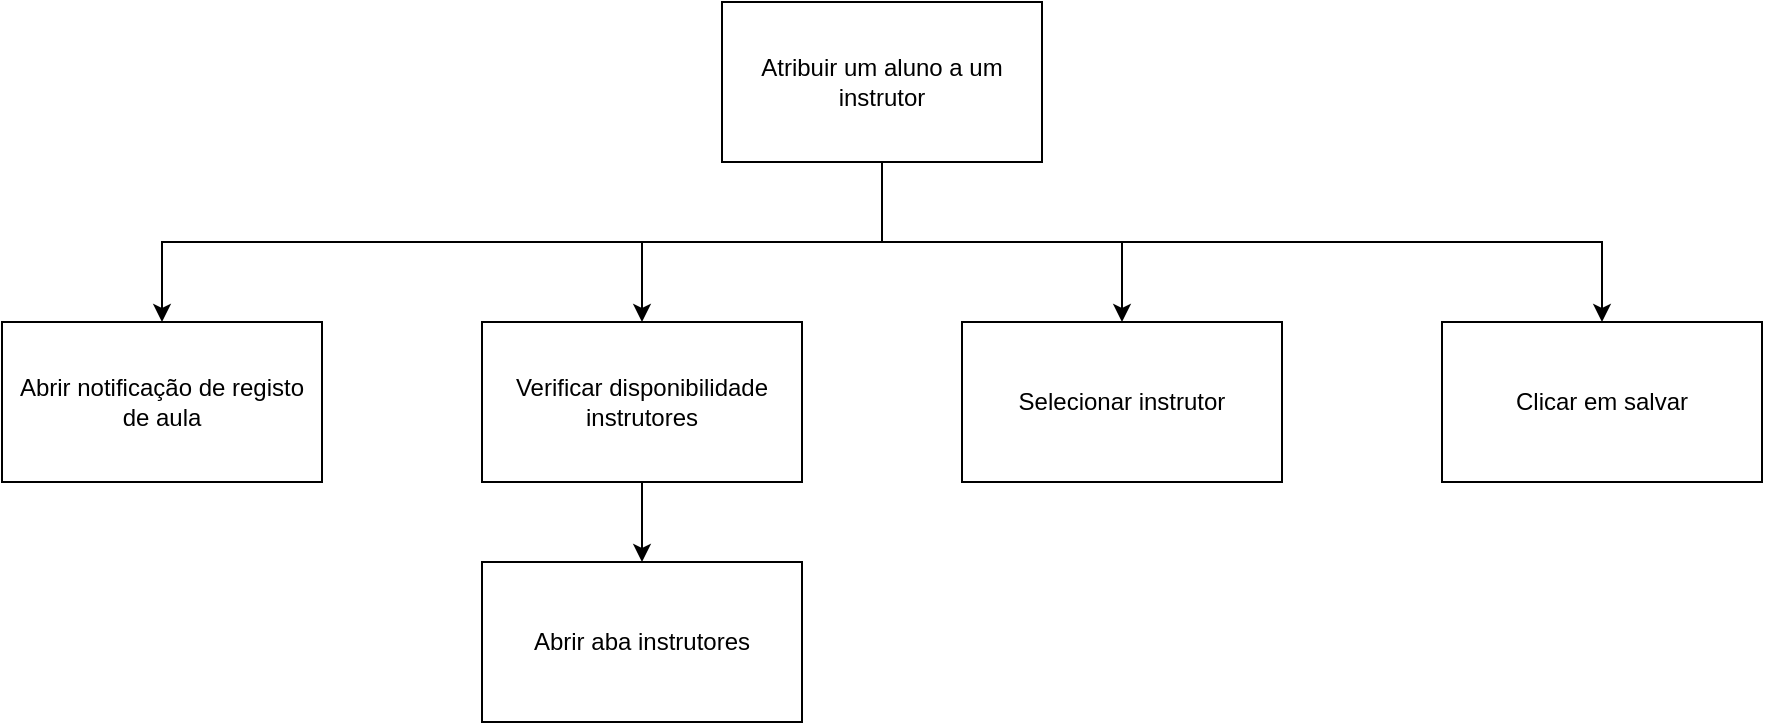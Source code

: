 <mxfile version="26.0.16">
  <diagram name="Página-1" id="AIR26q5ND35T9syDeKv0">
    <mxGraphModel dx="1050" dy="780" grid="1" gridSize="10" guides="1" tooltips="1" connect="1" arrows="1" fold="1" page="1" pageScale="1" pageWidth="827" pageHeight="1169" math="0" shadow="0">
      <root>
        <mxCell id="0" />
        <mxCell id="1" parent="0" />
        <mxCell id="ylM8UsR_lH6cDbZCqoQE-8" style="edgeStyle=orthogonalEdgeStyle;rounded=0;orthogonalLoop=1;jettySize=auto;html=1;exitX=0.5;exitY=1;exitDx=0;exitDy=0;entryX=0.5;entryY=0;entryDx=0;entryDy=0;" edge="1" parent="1" source="ylM8UsR_lH6cDbZCqoQE-1" target="ylM8UsR_lH6cDbZCqoQE-2">
          <mxGeometry relative="1" as="geometry">
            <mxPoint x="70" y="180" as="targetPoint" />
          </mxGeometry>
        </mxCell>
        <mxCell id="ylM8UsR_lH6cDbZCqoQE-9" style="edgeStyle=orthogonalEdgeStyle;rounded=0;orthogonalLoop=1;jettySize=auto;html=1;exitX=0.5;exitY=1;exitDx=0;exitDy=0;entryX=0.5;entryY=0;entryDx=0;entryDy=0;" edge="1" parent="1" source="ylM8UsR_lH6cDbZCqoQE-1" target="ylM8UsR_lH6cDbZCqoQE-3">
          <mxGeometry relative="1" as="geometry" />
        </mxCell>
        <mxCell id="ylM8UsR_lH6cDbZCqoQE-10" style="edgeStyle=orthogonalEdgeStyle;rounded=0;orthogonalLoop=1;jettySize=auto;html=1;exitX=0.5;exitY=1;exitDx=0;exitDy=0;entryX=0.5;entryY=0;entryDx=0;entryDy=0;" edge="1" parent="1" source="ylM8UsR_lH6cDbZCqoQE-1" target="ylM8UsR_lH6cDbZCqoQE-6">
          <mxGeometry relative="1" as="geometry" />
        </mxCell>
        <mxCell id="ylM8UsR_lH6cDbZCqoQE-11" style="edgeStyle=orthogonalEdgeStyle;rounded=0;orthogonalLoop=1;jettySize=auto;html=1;exitX=0.5;exitY=1;exitDx=0;exitDy=0;entryX=0.5;entryY=0;entryDx=0;entryDy=0;" edge="1" parent="1" source="ylM8UsR_lH6cDbZCqoQE-1" target="ylM8UsR_lH6cDbZCqoQE-7">
          <mxGeometry relative="1" as="geometry" />
        </mxCell>
        <mxCell id="ylM8UsR_lH6cDbZCqoQE-1" value="Atribuir um aluno a um instrutor" style="rounded=0;whiteSpace=wrap;html=1;" vertex="1" parent="1">
          <mxGeometry x="360" y="40" width="160" height="80" as="geometry" />
        </mxCell>
        <mxCell id="ylM8UsR_lH6cDbZCqoQE-2" value="Abrir notificação de registo de aula" style="rounded=0;whiteSpace=wrap;html=1;" vertex="1" parent="1">
          <mxGeometry y="200" width="160" height="80" as="geometry" />
        </mxCell>
        <mxCell id="ylM8UsR_lH6cDbZCqoQE-12" style="edgeStyle=orthogonalEdgeStyle;rounded=0;orthogonalLoop=1;jettySize=auto;html=1;exitX=0.5;exitY=1;exitDx=0;exitDy=0;entryX=0.5;entryY=0;entryDx=0;entryDy=0;" edge="1" parent="1" source="ylM8UsR_lH6cDbZCqoQE-3" target="ylM8UsR_lH6cDbZCqoQE-5">
          <mxGeometry relative="1" as="geometry" />
        </mxCell>
        <mxCell id="ylM8UsR_lH6cDbZCqoQE-3" value="Verificar disponibilidade instrutores" style="rounded=0;whiteSpace=wrap;html=1;" vertex="1" parent="1">
          <mxGeometry x="240" y="200" width="160" height="80" as="geometry" />
        </mxCell>
        <mxCell id="ylM8UsR_lH6cDbZCqoQE-5" value="Abrir aba instrutores" style="rounded=0;whiteSpace=wrap;html=1;" vertex="1" parent="1">
          <mxGeometry x="240" y="320" width="160" height="80" as="geometry" />
        </mxCell>
        <mxCell id="ylM8UsR_lH6cDbZCqoQE-6" value="Selecionar instrutor" style="rounded=0;whiteSpace=wrap;html=1;" vertex="1" parent="1">
          <mxGeometry x="480" y="200" width="160" height="80" as="geometry" />
        </mxCell>
        <mxCell id="ylM8UsR_lH6cDbZCqoQE-7" value="Clicar em salvar" style="rounded=0;whiteSpace=wrap;html=1;" vertex="1" parent="1">
          <mxGeometry x="720" y="200" width="160" height="80" as="geometry" />
        </mxCell>
      </root>
    </mxGraphModel>
  </diagram>
</mxfile>
